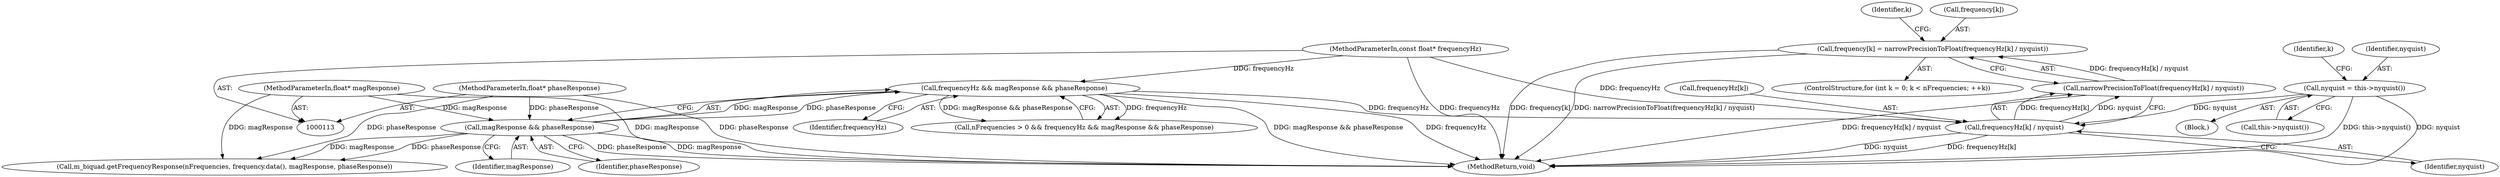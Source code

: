 digraph "0_Chrome_c391f54a210dd792f140650b886e92480d8eaf9e_0@array" {
"1000152" [label="(Call,frequency[k] = narrowPrecisionToFloat(frequencyHz[k] / nyquist))"];
"1000156" [label="(Call,narrowPrecisionToFloat(frequencyHz[k] / nyquist))"];
"1000157" [label="(Call,frequencyHz[k] / nyquist)"];
"1000126" [label="(Call,frequencyHz && magResponse && phaseResponse)"];
"1000115" [label="(MethodParameterIn,const float* frequencyHz)"];
"1000128" [label="(Call,magResponse && phaseResponse)"];
"1000116" [label="(MethodParameterIn,float* magResponse)"];
"1000117" [label="(MethodParameterIn,float* phaseResponse)"];
"1000139" [label="(Call,nyquist = this->nyquist())"];
"1000129" [label="(Identifier,magResponse)"];
"1000116" [label="(MethodParameterIn,float* magResponse)"];
"1000145" [label="(Identifier,k)"];
"1000140" [label="(Identifier,nyquist)"];
"1000118" [label="(Block,)"];
"1000127" [label="(Identifier,frequencyHz)"];
"1000151" [label="(Identifier,k)"];
"1000139" [label="(Call,nyquist = this->nyquist())"];
"1000185" [label="(Call,m_biquad.getFrequencyResponse(nFrequencies, frequency.data(), magResponse, phaseResponse))"];
"1000128" [label="(Call,magResponse && phaseResponse)"];
"1000153" [label="(Call,frequency[k])"];
"1000190" [label="(MethodReturn,void)"];
"1000152" [label="(Call,frequency[k] = narrowPrecisionToFloat(frequencyHz[k] / nyquist))"];
"1000141" [label="(Call,this->nyquist())"];
"1000126" [label="(Call,frequencyHz && magResponse && phaseResponse)"];
"1000156" [label="(Call,narrowPrecisionToFloat(frequencyHz[k] / nyquist))"];
"1000130" [label="(Identifier,phaseResponse)"];
"1000122" [label="(Call,nFrequencies > 0 && frequencyHz && magResponse && phaseResponse)"];
"1000115" [label="(MethodParameterIn,const float* frequencyHz)"];
"1000161" [label="(Identifier,nyquist)"];
"1000157" [label="(Call,frequencyHz[k] / nyquist)"];
"1000142" [label="(ControlStructure,for (int k = 0; k < nFrequencies; ++k))"];
"1000158" [label="(Call,frequencyHz[k])"];
"1000117" [label="(MethodParameterIn,float* phaseResponse)"];
"1000152" -> "1000142"  [label="AST: "];
"1000152" -> "1000156"  [label="CFG: "];
"1000153" -> "1000152"  [label="AST: "];
"1000156" -> "1000152"  [label="AST: "];
"1000151" -> "1000152"  [label="CFG: "];
"1000152" -> "1000190"  [label="DDG: frequency[k]"];
"1000152" -> "1000190"  [label="DDG: narrowPrecisionToFloat(frequencyHz[k] / nyquist)"];
"1000156" -> "1000152"  [label="DDG: frequencyHz[k] / nyquist"];
"1000156" -> "1000157"  [label="CFG: "];
"1000157" -> "1000156"  [label="AST: "];
"1000156" -> "1000190"  [label="DDG: frequencyHz[k] / nyquist"];
"1000157" -> "1000156"  [label="DDG: frequencyHz[k]"];
"1000157" -> "1000156"  [label="DDG: nyquist"];
"1000157" -> "1000161"  [label="CFG: "];
"1000158" -> "1000157"  [label="AST: "];
"1000161" -> "1000157"  [label="AST: "];
"1000157" -> "1000190"  [label="DDG: frequencyHz[k]"];
"1000157" -> "1000190"  [label="DDG: nyquist"];
"1000126" -> "1000157"  [label="DDG: frequencyHz"];
"1000115" -> "1000157"  [label="DDG: frequencyHz"];
"1000139" -> "1000157"  [label="DDG: nyquist"];
"1000126" -> "1000122"  [label="AST: "];
"1000126" -> "1000127"  [label="CFG: "];
"1000126" -> "1000128"  [label="CFG: "];
"1000127" -> "1000126"  [label="AST: "];
"1000128" -> "1000126"  [label="AST: "];
"1000122" -> "1000126"  [label="CFG: "];
"1000126" -> "1000190"  [label="DDG: frequencyHz"];
"1000126" -> "1000190"  [label="DDG: magResponse && phaseResponse"];
"1000126" -> "1000122"  [label="DDG: frequencyHz"];
"1000126" -> "1000122"  [label="DDG: magResponse && phaseResponse"];
"1000115" -> "1000126"  [label="DDG: frequencyHz"];
"1000128" -> "1000126"  [label="DDG: magResponse"];
"1000128" -> "1000126"  [label="DDG: phaseResponse"];
"1000115" -> "1000113"  [label="AST: "];
"1000115" -> "1000190"  [label="DDG: frequencyHz"];
"1000128" -> "1000129"  [label="CFG: "];
"1000128" -> "1000130"  [label="CFG: "];
"1000129" -> "1000128"  [label="AST: "];
"1000130" -> "1000128"  [label="AST: "];
"1000128" -> "1000190"  [label="DDG: phaseResponse"];
"1000128" -> "1000190"  [label="DDG: magResponse"];
"1000116" -> "1000128"  [label="DDG: magResponse"];
"1000117" -> "1000128"  [label="DDG: phaseResponse"];
"1000128" -> "1000185"  [label="DDG: magResponse"];
"1000128" -> "1000185"  [label="DDG: phaseResponse"];
"1000116" -> "1000113"  [label="AST: "];
"1000116" -> "1000190"  [label="DDG: magResponse"];
"1000116" -> "1000185"  [label="DDG: magResponse"];
"1000117" -> "1000113"  [label="AST: "];
"1000117" -> "1000190"  [label="DDG: phaseResponse"];
"1000117" -> "1000185"  [label="DDG: phaseResponse"];
"1000139" -> "1000118"  [label="AST: "];
"1000139" -> "1000141"  [label="CFG: "];
"1000140" -> "1000139"  [label="AST: "];
"1000141" -> "1000139"  [label="AST: "];
"1000145" -> "1000139"  [label="CFG: "];
"1000139" -> "1000190"  [label="DDG: this->nyquist()"];
"1000139" -> "1000190"  [label="DDG: nyquist"];
}
